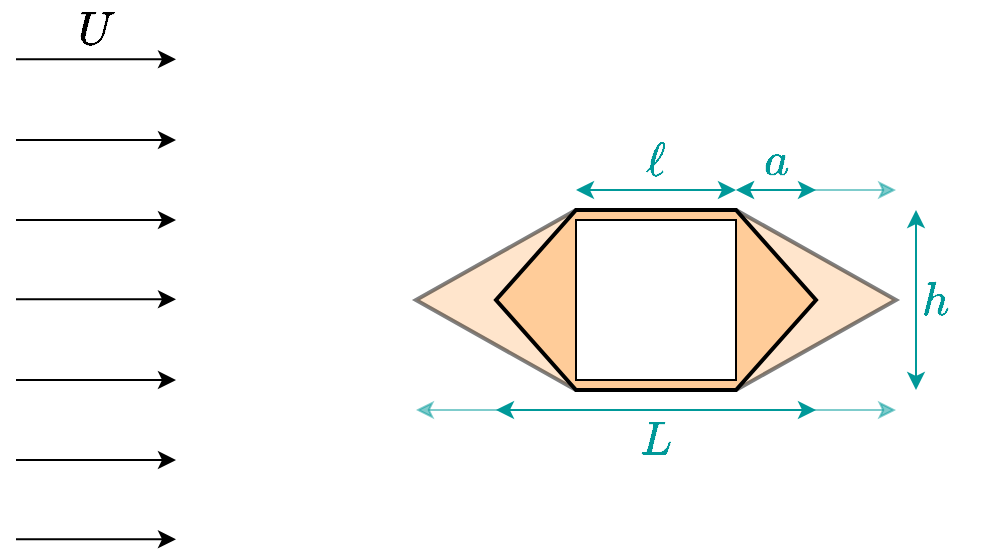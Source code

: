 <mxfile version="24.2.5" type="device">
  <diagram name="Page-1" id="8w6sl6LEG_tyyNOMf-j_">
    <mxGraphModel dx="819" dy="551" grid="1" gridSize="10" guides="1" tooltips="1" connect="1" arrows="1" fold="1" page="1" pageScale="1" pageWidth="827" pageHeight="1169" math="1" shadow="0">
      <root>
        <mxCell id="0" />
        <mxCell id="1" parent="0" />
        <mxCell id="Wet6OoFIrqQ8hG7vu4P0-3" value="" style="shape=hexagon;perimeter=hexagonPerimeter2;whiteSpace=wrap;html=1;fixedSize=1;size=80;strokeWidth=2;fillColor=#FFCC99;opacity=50;" vertex="1" parent="1">
          <mxGeometry x="320" y="355" width="240" height="90" as="geometry" />
        </mxCell>
        <mxCell id="Wet6OoFIrqQ8hG7vu4P0-2" value="" style="shape=hexagon;perimeter=hexagonPerimeter2;whiteSpace=wrap;html=1;fixedSize=1;size=40;strokeWidth=2;fillColor=#FFCC99;" vertex="1" parent="1">
          <mxGeometry x="360" y="355" width="160" height="90" as="geometry" />
        </mxCell>
        <mxCell id="BwXKNPzsMt7oqqFDu-nK-8" value="" style="endArrow=classic;startArrow=classic;html=1;rounded=0;fontColor=#009999;strokeColor=#009999;" parent="1" edge="1">
          <mxGeometry width="50" height="50" relative="1" as="geometry">
            <mxPoint x="570" y="445" as="sourcePoint" />
            <mxPoint x="570" y="355" as="targetPoint" />
          </mxGeometry>
        </mxCell>
        <mxCell id="BwXKNPzsMt7oqqFDu-nK-9" value="" style="endArrow=classic;startArrow=classic;html=1;rounded=0;fontColor=#009999;strokeColor=#009999;" parent="1" edge="1">
          <mxGeometry width="50" height="50" relative="1" as="geometry">
            <mxPoint x="360" y="455" as="sourcePoint" />
            <mxPoint x="520" y="455" as="targetPoint" />
          </mxGeometry>
        </mxCell>
        <mxCell id="BwXKNPzsMt7oqqFDu-nK-10" value="" style="endArrow=classic;startArrow=classic;html=1;rounded=0;fontColor=#009999;strokeColor=#009999;" parent="1" edge="1">
          <mxGeometry width="50" height="50" relative="1" as="geometry">
            <mxPoint x="400" y="345" as="sourcePoint" />
            <mxPoint x="480" y="345" as="targetPoint" />
          </mxGeometry>
        </mxCell>
        <mxCell id="BwXKNPzsMt7oqqFDu-nK-15" value="$$\ell$$" style="text;html=1;align=center;verticalAlign=middle;whiteSpace=wrap;rounded=0;fontSize=20;fontColor=#009999;strokeColor=none;" parent="1" vertex="1">
          <mxGeometry x="410" y="315" width="60" height="30" as="geometry" />
        </mxCell>
        <mxCell id="BwXKNPzsMt7oqqFDu-nK-16" value="$$h$$" style="text;html=1;align=center;verticalAlign=middle;whiteSpace=wrap;rounded=0;fontSize=20;fontColor=#009999;strokeColor=none;" parent="1" vertex="1">
          <mxGeometry x="550" y="385" width="60" height="30" as="geometry" />
        </mxCell>
        <mxCell id="BwXKNPzsMt7oqqFDu-nK-17" value="$$L$$" style="text;html=1;align=center;verticalAlign=middle;whiteSpace=wrap;rounded=0;fontSize=20;fontColor=#009999;strokeColor=none;" parent="1" vertex="1">
          <mxGeometry x="410" y="455" width="60" height="30" as="geometry" />
        </mxCell>
        <mxCell id="BwXKNPzsMt7oqqFDu-nK-18" value="" style="endArrow=classic;html=1;rounded=0;" parent="1" edge="1">
          <mxGeometry width="50" height="50" relative="1" as="geometry">
            <mxPoint x="120" y="320" as="sourcePoint" />
            <mxPoint x="200" y="320" as="targetPoint" />
          </mxGeometry>
        </mxCell>
        <mxCell id="BwXKNPzsMt7oqqFDu-nK-19" value="" style="endArrow=classic;html=1;rounded=0;" parent="1" edge="1">
          <mxGeometry width="50" height="50" relative="1" as="geometry">
            <mxPoint x="120" y="360" as="sourcePoint" />
            <mxPoint x="200" y="360" as="targetPoint" />
          </mxGeometry>
        </mxCell>
        <mxCell id="BwXKNPzsMt7oqqFDu-nK-20" value="" style="endArrow=classic;html=1;rounded=0;" parent="1" edge="1">
          <mxGeometry width="50" height="50" relative="1" as="geometry">
            <mxPoint x="120" y="399.66" as="sourcePoint" />
            <mxPoint x="200" y="399.66" as="targetPoint" />
          </mxGeometry>
        </mxCell>
        <mxCell id="BwXKNPzsMt7oqqFDu-nK-21" value="" style="endArrow=classic;html=1;rounded=0;" parent="1" edge="1">
          <mxGeometry width="50" height="50" relative="1" as="geometry">
            <mxPoint x="120" y="440" as="sourcePoint" />
            <mxPoint x="200" y="440" as="targetPoint" />
          </mxGeometry>
        </mxCell>
        <mxCell id="BwXKNPzsMt7oqqFDu-nK-22" value="" style="endArrow=classic;html=1;rounded=0;" parent="1" edge="1">
          <mxGeometry width="50" height="50" relative="1" as="geometry">
            <mxPoint x="120" y="480" as="sourcePoint" />
            <mxPoint x="200" y="480" as="targetPoint" />
          </mxGeometry>
        </mxCell>
        <mxCell id="BwXKNPzsMt7oqqFDu-nK-23" value="" style="endArrow=classic;html=1;rounded=0;" parent="1" edge="1">
          <mxGeometry width="50" height="50" relative="1" as="geometry">
            <mxPoint x="120" y="519.66" as="sourcePoint" />
            <mxPoint x="200" y="519.66" as="targetPoint" />
          </mxGeometry>
        </mxCell>
        <mxCell id="BwXKNPzsMt7oqqFDu-nK-29" value="" style="endArrow=classic;html=1;rounded=0;" parent="1" edge="1">
          <mxGeometry width="50" height="50" relative="1" as="geometry">
            <mxPoint x="120" y="279.66" as="sourcePoint" />
            <mxPoint x="200" y="279.66" as="targetPoint" />
          </mxGeometry>
        </mxCell>
        <mxCell id="BwXKNPzsMt7oqqFDu-nK-33" value="$$U$$" style="text;html=1;align=center;verticalAlign=middle;whiteSpace=wrap;rounded=0;fontSize=20;" parent="1" vertex="1">
          <mxGeometry x="130" y="250" width="60" height="30" as="geometry" />
        </mxCell>
        <mxCell id="Wet6OoFIrqQ8hG7vu4P0-1" value="" style="rounded=0;whiteSpace=wrap;html=1;strokeWidth=1;strokeColor=default;" vertex="1" parent="1">
          <mxGeometry x="400" y="360" width="80" height="80" as="geometry" />
        </mxCell>
        <mxCell id="Wet6OoFIrqQ8hG7vu4P0-4" value="" style="endArrow=classic;startArrow=classic;html=1;rounded=0;fontColor=#009999;strokeColor=#009999;" edge="1" parent="1">
          <mxGeometry width="50" height="50" relative="1" as="geometry">
            <mxPoint x="480" y="345" as="sourcePoint" />
            <mxPoint x="520" y="345" as="targetPoint" />
          </mxGeometry>
        </mxCell>
        <mxCell id="Wet6OoFIrqQ8hG7vu4P0-5" value="$$a$$" style="text;html=1;align=center;verticalAlign=middle;whiteSpace=wrap;rounded=0;fontSize=20;fontColor=#009999;strokeColor=none;" vertex="1" parent="1">
          <mxGeometry x="470" y="315" width="60" height="30" as="geometry" />
        </mxCell>
        <mxCell id="Wet6OoFIrqQ8hG7vu4P0-6" value="" style="endArrow=classic;startArrow=classic;html=1;rounded=0;fontColor=#009999;strokeColor=#009999;opacity=50;endFill=1;" edge="1" parent="1">
          <mxGeometry width="50" height="50" relative="1" as="geometry">
            <mxPoint x="480" y="345" as="sourcePoint" />
            <mxPoint x="560" y="345" as="targetPoint" />
          </mxGeometry>
        </mxCell>
        <mxCell id="Wet6OoFIrqQ8hG7vu4P0-7" value="" style="endArrow=classic;startArrow=classic;html=1;rounded=0;fontColor=#009999;strokeColor=#009999;opacity=50;" edge="1" parent="1">
          <mxGeometry width="50" height="50" relative="1" as="geometry">
            <mxPoint x="320" y="455" as="sourcePoint" />
            <mxPoint x="560" y="455" as="targetPoint" />
          </mxGeometry>
        </mxCell>
      </root>
    </mxGraphModel>
  </diagram>
</mxfile>
